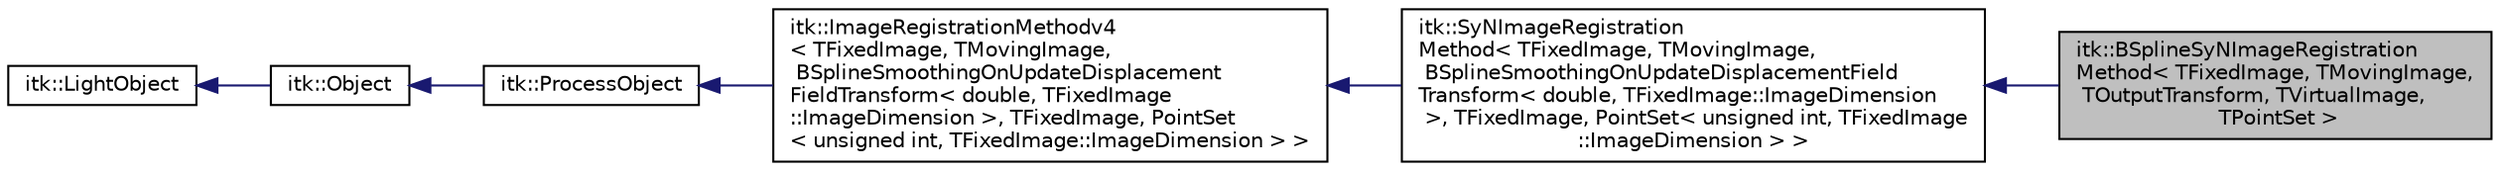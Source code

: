 digraph "itk::BSplineSyNImageRegistrationMethod&lt; TFixedImage, TMovingImage, TOutputTransform, TVirtualImage, TPointSet &gt;"
{
 // LATEX_PDF_SIZE
  edge [fontname="Helvetica",fontsize="10",labelfontname="Helvetica",labelfontsize="10"];
  node [fontname="Helvetica",fontsize="10",shape=record];
  rankdir="LR";
  Node1 [label="itk::BSplineSyNImageRegistration\lMethod\< TFixedImage, TMovingImage,\l TOutputTransform, TVirtualImage,\l TPointSet \>",height=0.2,width=0.4,color="black", fillcolor="grey75", style="filled", fontcolor="black",tooltip="Interface method for the performing greedy B-spline SyN image registration."];
  Node2 -> Node1 [dir="back",color="midnightblue",fontsize="10",style="solid",fontname="Helvetica"];
  Node2 [label="itk::SyNImageRegistration\lMethod\< TFixedImage, TMovingImage,\l BSplineSmoothingOnUpdateDisplacementField\lTransform\< double, TFixedImage::ImageDimension\l \>, TFixedImage, PointSet\< unsigned int, TFixedImage\l::ImageDimension \> \>",height=0.2,width=0.4,color="black", fillcolor="white", style="filled",URL="$classitk_1_1SyNImageRegistrationMethod.html",tooltip=" "];
  Node3 -> Node2 [dir="back",color="midnightblue",fontsize="10",style="solid",fontname="Helvetica"];
  Node3 [label="itk::ImageRegistrationMethodv4\l\< TFixedImage, TMovingImage,\l BSplineSmoothingOnUpdateDisplacement\lFieldTransform\< double, TFixedImage\l::ImageDimension \>, TFixedImage, PointSet\l\< unsigned int, TFixedImage::ImageDimension \> \>",height=0.2,width=0.4,color="black", fillcolor="white", style="filled",URL="$classitk_1_1ImageRegistrationMethodv4.html",tooltip=" "];
  Node4 -> Node3 [dir="back",color="midnightblue",fontsize="10",style="solid",fontname="Helvetica"];
  Node4 [label="itk::ProcessObject",height=0.2,width=0.4,color="black", fillcolor="white", style="filled",URL="$classitk_1_1ProcessObject.html",tooltip="The base class for all process objects (source, filters, mappers) in the Insight data processing pipe..."];
  Node5 -> Node4 [dir="back",color="midnightblue",fontsize="10",style="solid",fontname="Helvetica"];
  Node5 [label="itk::Object",height=0.2,width=0.4,color="black", fillcolor="white", style="filled",URL="$classitk_1_1Object.html",tooltip="Base class for most ITK classes."];
  Node6 -> Node5 [dir="back",color="midnightblue",fontsize="10",style="solid",fontname="Helvetica"];
  Node6 [label="itk::LightObject",height=0.2,width=0.4,color="black", fillcolor="white", style="filled",URL="$classitk_1_1LightObject.html",tooltip="Light weight base class for most itk classes."];
}
